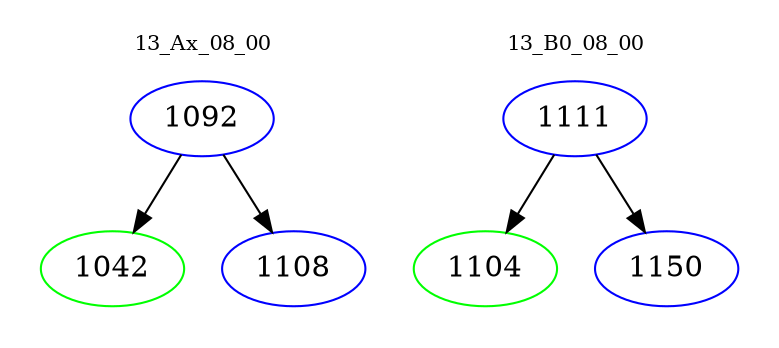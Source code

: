 digraph{
subgraph cluster_0 {
color = white
label = "13_Ax_08_00";
fontsize=10;
T0_1092 [label="1092", color="blue"]
T0_1092 -> T0_1042 [color="black"]
T0_1042 [label="1042", color="green"]
T0_1092 -> T0_1108 [color="black"]
T0_1108 [label="1108", color="blue"]
}
subgraph cluster_1 {
color = white
label = "13_B0_08_00";
fontsize=10;
T1_1111 [label="1111", color="blue"]
T1_1111 -> T1_1104 [color="black"]
T1_1104 [label="1104", color="green"]
T1_1111 -> T1_1150 [color="black"]
T1_1150 [label="1150", color="blue"]
}
}
